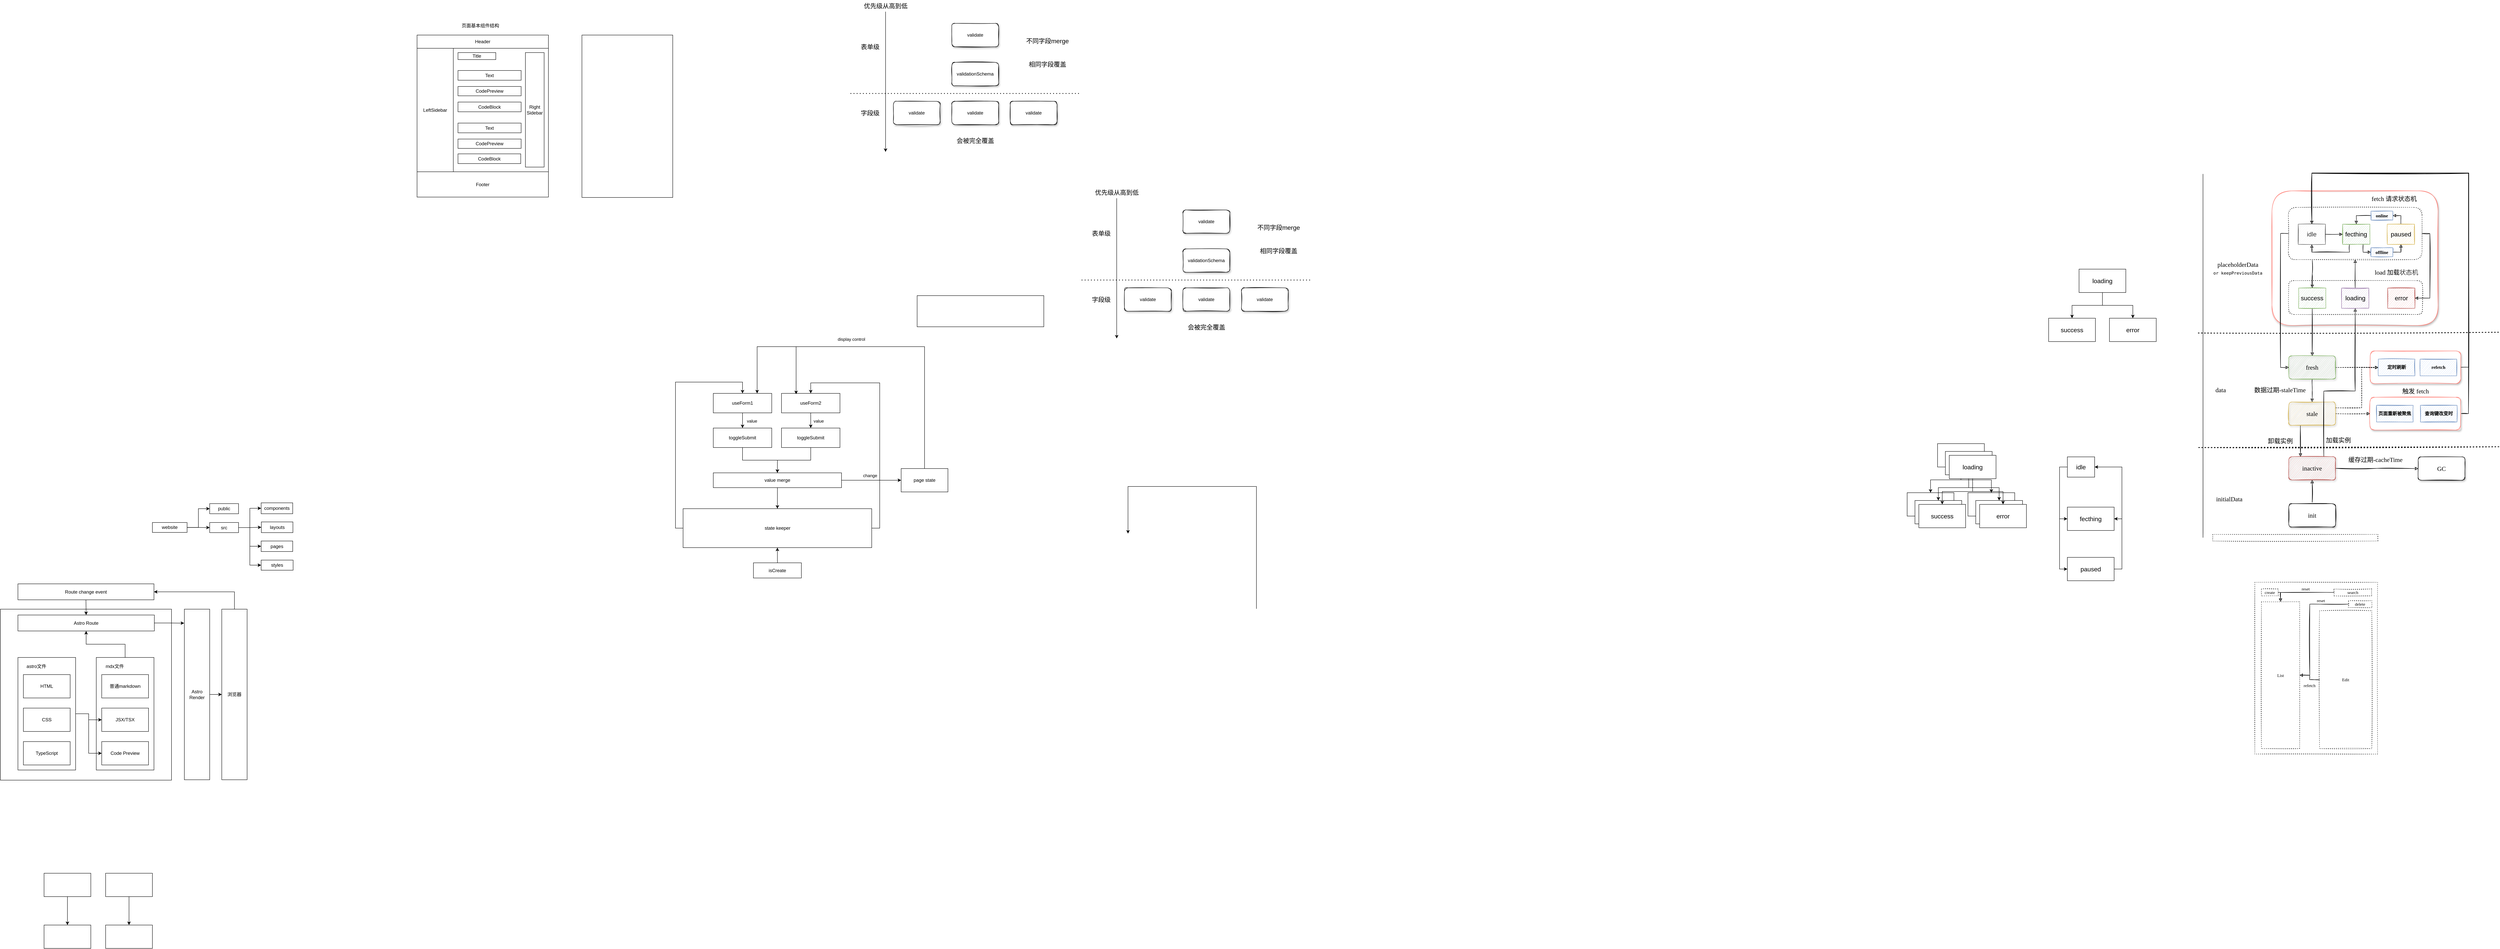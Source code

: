 <mxfile version="20.4.1" type="github">
  <diagram id="TjR1-rSzGZyo8haZhh6W" name="第 1 页">
    <mxGraphModel dx="3119" dy="748" grid="0" gridSize="10" guides="1" tooltips="1" connect="1" arrows="1" fold="1" page="0" pageScale="1" pageWidth="827" pageHeight="1169" math="0" shadow="0">
      <root>
        <mxCell id="0" />
        <mxCell id="1" parent="0" />
        <mxCell id="sqBa-LW5SWp29sCQP3EE-73" value="" style="rounded=1;whiteSpace=wrap;html=1;shadow=1;sketch=1;glass=0;strokeColor=#FF8178;fontFamily=Comic Sans MS;" vertex="1" parent="1">
          <mxGeometry x="3727" y="800" width="426" height="345.47" as="geometry" />
        </mxCell>
        <mxCell id="sqBa-LW5SWp29sCQP3EE-144" style="edgeStyle=orthogonalEdgeStyle;rounded=0;sketch=1;orthogonalLoop=1;jettySize=auto;html=1;exitX=1;exitY=0.5;exitDx=0;exitDy=0;entryX=0.5;entryY=0;entryDx=0;entryDy=0;fontFamily=Comic Sans MS;fontSize=16;" edge="1" parent="1" source="sqBa-LW5SWp29sCQP3EE-142" target="sqBa-LW5SWp29sCQP3EE-49">
          <mxGeometry relative="1" as="geometry">
            <Array as="points">
              <mxPoint x="4231" y="1372" />
              <mxPoint x="4231" y="755" />
              <mxPoint x="3829" y="755" />
            </Array>
          </mxGeometry>
        </mxCell>
        <mxCell id="sqBa-LW5SWp29sCQP3EE-142" value="" style="rounded=1;whiteSpace=wrap;html=1;shadow=1;sketch=1;glass=0;strokeColor=#FF8178;fontFamily=Comic Sans MS;" vertex="1" parent="1">
          <mxGeometry x="3978.25" y="1329.97" width="232.5" height="84" as="geometry" />
        </mxCell>
        <mxCell id="sqBa-LW5SWp29sCQP3EE-101" value="" style="rounded=1;whiteSpace=wrap;html=1;shadow=0;sketch=1;glass=0;strokeColor=#000000;fontFamily=Comic Sans MS;dashed=1;dashPattern=1 4;" vertex="1" parent="1">
          <mxGeometry x="3770" y="1030.47" width="343" height="87" as="geometry" />
        </mxCell>
        <mxCell id="LKFy4Z4dUArzQCND-wwM-69" value="" style="whiteSpace=wrap;html=1;aspect=fixed;strokeColor=default;" parent="1" vertex="1">
          <mxGeometry x="-2101" y="1874" width="439" height="439" as="geometry" />
        </mxCell>
        <mxCell id="iYNAMt9WykVBRRJNnP1b-1" value="validate" style="rounded=1;whiteSpace=wrap;html=1;sketch=1;glass=0;shadow=1;" parent="1" vertex="1">
          <mxGeometry x="340" y="370" width="120" height="60" as="geometry" />
        </mxCell>
        <mxCell id="iYNAMt9WykVBRRJNnP1b-2" value="validationSchema" style="rounded=1;whiteSpace=wrap;html=1;sketch=1;glass=0;shadow=1;" parent="1" vertex="1">
          <mxGeometry x="340" y="470" width="120" height="60" as="geometry" />
        </mxCell>
        <mxCell id="iYNAMt9WykVBRRJNnP1b-3" value="validate" style="rounded=1;whiteSpace=wrap;html=1;sketch=1;glass=0;shadow=1;" parent="1" vertex="1">
          <mxGeometry x="340" y="570" width="120" height="60" as="geometry" />
        </mxCell>
        <mxCell id="iYNAMt9WykVBRRJNnP1b-5" value="validate" style="rounded=1;whiteSpace=wrap;html=1;sketch=1;glass=0;shadow=1;" parent="1" vertex="1">
          <mxGeometry x="190" y="570" width="120" height="60" as="geometry" />
        </mxCell>
        <mxCell id="iYNAMt9WykVBRRJNnP1b-6" value="validate" style="rounded=1;whiteSpace=wrap;html=1;sketch=1;glass=0;shadow=1;" parent="1" vertex="1">
          <mxGeometry x="490" y="570" width="120" height="60" as="geometry" />
        </mxCell>
        <mxCell id="iYNAMt9WykVBRRJNnP1b-8" value="" style="endArrow=none;dashed=1;html=1;dashPattern=1 3;strokeWidth=2;rounded=0;" parent="1" edge="1">
          <mxGeometry width="50" height="50" relative="1" as="geometry">
            <mxPoint x="80" y="550" as="sourcePoint" />
            <mxPoint x="670" y="550" as="targetPoint" />
          </mxGeometry>
        </mxCell>
        <mxCell id="iYNAMt9WykVBRRJNnP1b-9" value="" style="endArrow=classic;html=1;rounded=0;" parent="1" edge="1">
          <mxGeometry width="50" height="50" relative="1" as="geometry">
            <mxPoint x="170" y="340" as="sourcePoint" />
            <mxPoint x="170" y="700" as="targetPoint" />
          </mxGeometry>
        </mxCell>
        <mxCell id="iYNAMt9WykVBRRJNnP1b-10" value="优先级从高到低" style="text;html=1;align=center;verticalAlign=middle;resizable=0;points=[];autosize=1;strokeColor=none;fillColor=none;sketch=0;fontSize=16;" parent="1" vertex="1">
          <mxGeometry x="100" y="310" width="140" height="30" as="geometry" />
        </mxCell>
        <mxCell id="iYNAMt9WykVBRRJNnP1b-11" value="不同字段merge" style="text;html=1;align=center;verticalAlign=middle;resizable=0;points=[];autosize=1;strokeColor=none;fillColor=none;fontSize=16;" parent="1" vertex="1">
          <mxGeometry x="520" y="400" width="130" height="30" as="geometry" />
        </mxCell>
        <mxCell id="iYNAMt9WykVBRRJNnP1b-12" value="相同字段覆盖" style="text;html=1;align=center;verticalAlign=middle;resizable=0;points=[];autosize=1;strokeColor=none;fillColor=none;fontSize=16;" parent="1" vertex="1">
          <mxGeometry x="525" y="460" width="120" height="30" as="geometry" />
        </mxCell>
        <mxCell id="iYNAMt9WykVBRRJNnP1b-13" value="字段级" style="text;html=1;align=center;verticalAlign=middle;resizable=0;points=[];autosize=1;strokeColor=none;fillColor=none;fontSize=16;" parent="1" vertex="1">
          <mxGeometry x="95" y="585" width="70" height="30" as="geometry" />
        </mxCell>
        <mxCell id="iYNAMt9WykVBRRJNnP1b-14" value="表单级" style="text;html=1;align=center;verticalAlign=middle;resizable=0;points=[];autosize=1;strokeColor=none;fillColor=none;fontSize=16;" parent="1" vertex="1">
          <mxGeometry x="95" y="415" width="70" height="30" as="geometry" />
        </mxCell>
        <mxCell id="iYNAMt9WykVBRRJNnP1b-15" value="会被完全覆盖" style="text;html=1;align=center;verticalAlign=middle;resizable=0;points=[];autosize=1;strokeColor=none;fillColor=none;fontSize=16;" parent="1" vertex="1">
          <mxGeometry x="340" y="656" width="120" height="30" as="geometry" />
        </mxCell>
        <mxCell id="iYNAMt9WykVBRRJNnP1b-17" value="validate" style="rounded=1;whiteSpace=wrap;html=1;sketch=1;glass=0;shadow=1;" parent="1" vertex="1">
          <mxGeometry x="933" y="849" width="120" height="60" as="geometry" />
        </mxCell>
        <mxCell id="iYNAMt9WykVBRRJNnP1b-18" value="validationSchema" style="rounded=1;whiteSpace=wrap;html=1;sketch=1;glass=0;shadow=1;" parent="1" vertex="1">
          <mxGeometry x="933" y="949" width="120" height="60" as="geometry" />
        </mxCell>
        <mxCell id="iYNAMt9WykVBRRJNnP1b-19" value="validate" style="rounded=1;whiteSpace=wrap;html=1;sketch=1;glass=0;shadow=1;" parent="1" vertex="1">
          <mxGeometry x="933" y="1049" width="120" height="60" as="geometry" />
        </mxCell>
        <mxCell id="iYNAMt9WykVBRRJNnP1b-20" value="validate" style="rounded=1;whiteSpace=wrap;html=1;sketch=1;glass=0;shadow=1;" parent="1" vertex="1">
          <mxGeometry x="783" y="1049" width="120" height="60" as="geometry" />
        </mxCell>
        <mxCell id="iYNAMt9WykVBRRJNnP1b-21" value="validate" style="rounded=1;whiteSpace=wrap;html=1;sketch=1;glass=0;shadow=1;" parent="1" vertex="1">
          <mxGeometry x="1083" y="1049" width="120" height="60" as="geometry" />
        </mxCell>
        <mxCell id="iYNAMt9WykVBRRJNnP1b-22" value="" style="endArrow=none;dashed=1;html=1;dashPattern=1 3;strokeWidth=2;rounded=0;" parent="1" edge="1">
          <mxGeometry width="50" height="50" relative="1" as="geometry">
            <mxPoint x="673" y="1029" as="sourcePoint" />
            <mxPoint x="1263" y="1029" as="targetPoint" />
          </mxGeometry>
        </mxCell>
        <mxCell id="iYNAMt9WykVBRRJNnP1b-23" value="" style="endArrow=classic;html=1;rounded=0;" parent="1" edge="1">
          <mxGeometry width="50" height="50" relative="1" as="geometry">
            <mxPoint x="763" y="819" as="sourcePoint" />
            <mxPoint x="763" y="1179" as="targetPoint" />
          </mxGeometry>
        </mxCell>
        <mxCell id="iYNAMt9WykVBRRJNnP1b-24" value="优先级从高到低" style="text;html=1;align=center;verticalAlign=middle;resizable=0;points=[];autosize=1;strokeColor=none;fillColor=none;sketch=0;fontSize=16;" parent="1" vertex="1">
          <mxGeometry x="693" y="789" width="140" height="30" as="geometry" />
        </mxCell>
        <mxCell id="iYNAMt9WykVBRRJNnP1b-25" value="不同字段merge" style="text;html=1;align=center;verticalAlign=middle;resizable=0;points=[];autosize=1;strokeColor=none;fillColor=none;fontSize=16;" parent="1" vertex="1">
          <mxGeometry x="1113" y="879" width="130" height="30" as="geometry" />
        </mxCell>
        <mxCell id="iYNAMt9WykVBRRJNnP1b-26" value="相同字段覆盖" style="text;html=1;align=center;verticalAlign=middle;resizable=0;points=[];autosize=1;strokeColor=none;fillColor=none;fontSize=16;" parent="1" vertex="1">
          <mxGeometry x="1118" y="939" width="120" height="30" as="geometry" />
        </mxCell>
        <mxCell id="iYNAMt9WykVBRRJNnP1b-27" value="字段级" style="text;html=1;align=center;verticalAlign=middle;resizable=0;points=[];autosize=1;strokeColor=none;fillColor=none;fontSize=16;" parent="1" vertex="1">
          <mxGeometry x="688" y="1064" width="70" height="30" as="geometry" />
        </mxCell>
        <mxCell id="iYNAMt9WykVBRRJNnP1b-28" value="表单级" style="text;html=1;align=center;verticalAlign=middle;resizable=0;points=[];autosize=1;strokeColor=none;fillColor=none;fontSize=16;" parent="1" vertex="1">
          <mxGeometry x="688" y="894" width="70" height="30" as="geometry" />
        </mxCell>
        <mxCell id="iYNAMt9WykVBRRJNnP1b-29" value="会被完全覆盖" style="text;html=1;align=center;verticalAlign=middle;resizable=0;points=[];autosize=1;strokeColor=none;fillColor=none;fontSize=16;" parent="1" vertex="1">
          <mxGeometry x="933" y="1135" width="120" height="30" as="geometry" />
        </mxCell>
        <mxCell id="ybRk64Y0vvIrRGSaYGFf-1" value="" style="rounded=0;whiteSpace=wrap;html=1;" parent="1" vertex="1">
          <mxGeometry x="251" y="1069" width="325" height="80" as="geometry" />
        </mxCell>
        <mxCell id="ybRk64Y0vvIrRGSaYGFf-6" style="edgeStyle=orthogonalEdgeStyle;rounded=0;orthogonalLoop=1;jettySize=auto;html=1;exitX=0.5;exitY=1;exitDx=0;exitDy=0;entryX=0.5;entryY=0;entryDx=0;entryDy=0;" parent="1" source="ybRk64Y0vvIrRGSaYGFf-2" target="ybRk64Y0vvIrRGSaYGFf-4" edge="1">
          <mxGeometry relative="1" as="geometry" />
        </mxCell>
        <mxCell id="ybRk64Y0vvIrRGSaYGFf-7" value="value" style="edgeLabel;html=1;align=center;verticalAlign=middle;resizable=0;points=[];" parent="ybRk64Y0vvIrRGSaYGFf-6" vertex="1" connectable="0">
          <mxGeometry x="0.171" relative="1" as="geometry">
            <mxPoint x="24" y="-2" as="offset" />
          </mxGeometry>
        </mxCell>
        <mxCell id="ybRk64Y0vvIrRGSaYGFf-2" value="useForm1" style="rounded=0;whiteSpace=wrap;html=1;" parent="1" vertex="1">
          <mxGeometry x="-272" y="1320" width="150" height="50" as="geometry" />
        </mxCell>
        <mxCell id="ybRk64Y0vvIrRGSaYGFf-11" style="edgeStyle=orthogonalEdgeStyle;rounded=0;orthogonalLoop=1;jettySize=auto;html=1;exitX=0.5;exitY=1;exitDx=0;exitDy=0;entryX=0.5;entryY=0;entryDx=0;entryDy=0;" parent="1" source="ybRk64Y0vvIrRGSaYGFf-3" target="ybRk64Y0vvIrRGSaYGFf-5" edge="1">
          <mxGeometry relative="1" as="geometry" />
        </mxCell>
        <mxCell id="ybRk64Y0vvIrRGSaYGFf-12" value="value" style="edgeLabel;html=1;align=center;verticalAlign=middle;resizable=0;points=[];" parent="ybRk64Y0vvIrRGSaYGFf-11" vertex="1" connectable="0">
          <mxGeometry x="-0.103" relative="1" as="geometry">
            <mxPoint x="20" y="3" as="offset" />
          </mxGeometry>
        </mxCell>
        <mxCell id="ybRk64Y0vvIrRGSaYGFf-3" value="useForm2" style="rounded=0;whiteSpace=wrap;html=1;" parent="1" vertex="1">
          <mxGeometry x="-97" y="1320" width="150" height="50" as="geometry" />
        </mxCell>
        <mxCell id="ybRk64Y0vvIrRGSaYGFf-9" style="edgeStyle=orthogonalEdgeStyle;rounded=0;orthogonalLoop=1;jettySize=auto;html=1;exitX=0.5;exitY=1;exitDx=0;exitDy=0;entryX=0.5;entryY=0;entryDx=0;entryDy=0;" parent="1" source="ybRk64Y0vvIrRGSaYGFf-4" target="ybRk64Y0vvIrRGSaYGFf-8" edge="1">
          <mxGeometry relative="1" as="geometry" />
        </mxCell>
        <mxCell id="ybRk64Y0vvIrRGSaYGFf-4" value="toggleSubmit" style="rounded=0;whiteSpace=wrap;html=1;" parent="1" vertex="1">
          <mxGeometry x="-272" y="1409" width="150" height="50" as="geometry" />
        </mxCell>
        <mxCell id="ybRk64Y0vvIrRGSaYGFf-10" style="edgeStyle=orthogonalEdgeStyle;rounded=0;orthogonalLoop=1;jettySize=auto;html=1;exitX=0.5;exitY=1;exitDx=0;exitDy=0;entryX=0.5;entryY=0;entryDx=0;entryDy=0;" parent="1" source="ybRk64Y0vvIrRGSaYGFf-5" target="ybRk64Y0vvIrRGSaYGFf-8" edge="1">
          <mxGeometry relative="1" as="geometry" />
        </mxCell>
        <mxCell id="ybRk64Y0vvIrRGSaYGFf-5" value="toggleSubmit" style="rounded=0;whiteSpace=wrap;html=1;" parent="1" vertex="1">
          <mxGeometry x="-97" y="1409" width="150" height="50" as="geometry" />
        </mxCell>
        <mxCell id="ybRk64Y0vvIrRGSaYGFf-14" style="edgeStyle=orthogonalEdgeStyle;rounded=0;orthogonalLoop=1;jettySize=auto;html=1;exitX=0.5;exitY=1;exitDx=0;exitDy=0;" parent="1" source="ybRk64Y0vvIrRGSaYGFf-8" target="ybRk64Y0vvIrRGSaYGFf-13" edge="1">
          <mxGeometry relative="1" as="geometry" />
        </mxCell>
        <mxCell id="ybRk64Y0vvIrRGSaYGFf-21" value="change" style="edgeStyle=orthogonalEdgeStyle;rounded=0;orthogonalLoop=1;jettySize=auto;html=1;exitX=1;exitY=0.5;exitDx=0;exitDy=0;entryX=0;entryY=0.5;entryDx=0;entryDy=0;" parent="1" source="ybRk64Y0vvIrRGSaYGFf-8" target="ybRk64Y0vvIrRGSaYGFf-20" edge="1">
          <mxGeometry x="-0.046" y="12" relative="1" as="geometry">
            <mxPoint as="offset" />
          </mxGeometry>
        </mxCell>
        <mxCell id="ybRk64Y0vvIrRGSaYGFf-8" value="value merge" style="rounded=0;whiteSpace=wrap;html=1;" parent="1" vertex="1">
          <mxGeometry x="-272" y="1524" width="329" height="38" as="geometry" />
        </mxCell>
        <mxCell id="ybRk64Y0vvIrRGSaYGFf-15" style="edgeStyle=orthogonalEdgeStyle;rounded=0;orthogonalLoop=1;jettySize=auto;html=1;exitX=0;exitY=0.5;exitDx=0;exitDy=0;entryX=0.5;entryY=0;entryDx=0;entryDy=0;" parent="1" source="ybRk64Y0vvIrRGSaYGFf-13" target="ybRk64Y0vvIrRGSaYGFf-2" edge="1">
          <mxGeometry relative="1" as="geometry">
            <Array as="points">
              <mxPoint x="-369" y="1666" />
              <mxPoint x="-369" y="1291" />
              <mxPoint x="-197" y="1291" />
            </Array>
          </mxGeometry>
        </mxCell>
        <mxCell id="ybRk64Y0vvIrRGSaYGFf-16" style="edgeStyle=orthogonalEdgeStyle;rounded=0;orthogonalLoop=1;jettySize=auto;html=1;exitX=1;exitY=0.5;exitDx=0;exitDy=0;entryX=0.5;entryY=0;entryDx=0;entryDy=0;" parent="1" source="ybRk64Y0vvIrRGSaYGFf-13" target="ybRk64Y0vvIrRGSaYGFf-3" edge="1">
          <mxGeometry relative="1" as="geometry">
            <Array as="points">
              <mxPoint x="155" y="1666" />
              <mxPoint x="155" y="1293" />
              <mxPoint x="-22" y="1293" />
            </Array>
          </mxGeometry>
        </mxCell>
        <mxCell id="ybRk64Y0vvIrRGSaYGFf-13" value="state keeper" style="rounded=0;whiteSpace=wrap;html=1;" parent="1" vertex="1">
          <mxGeometry x="-349.5" y="1616" width="484" height="100" as="geometry" />
        </mxCell>
        <mxCell id="ybRk64Y0vvIrRGSaYGFf-19" style="edgeStyle=orthogonalEdgeStyle;rounded=0;orthogonalLoop=1;jettySize=auto;html=1;exitX=0.5;exitY=0;exitDx=0;exitDy=0;entryX=0.5;entryY=1;entryDx=0;entryDy=0;" parent="1" source="ybRk64Y0vvIrRGSaYGFf-18" target="ybRk64Y0vvIrRGSaYGFf-13" edge="1">
          <mxGeometry relative="1" as="geometry" />
        </mxCell>
        <mxCell id="ybRk64Y0vvIrRGSaYGFf-18" value="isCreate" style="rounded=0;whiteSpace=wrap;html=1;" parent="1" vertex="1">
          <mxGeometry x="-169" y="1755" width="123" height="39" as="geometry" />
        </mxCell>
        <mxCell id="ybRk64Y0vvIrRGSaYGFf-22" style="edgeStyle=orthogonalEdgeStyle;rounded=0;orthogonalLoop=1;jettySize=auto;html=1;exitX=0.5;exitY=0;exitDx=0;exitDy=0;entryX=0.25;entryY=0;entryDx=0;entryDy=0;" parent="1" edge="1">
          <mxGeometry relative="1" as="geometry">
            <mxPoint x="1121.5" y="1873" as="sourcePoint" />
            <mxPoint x="792" y="1680" as="targetPoint" />
            <Array as="points">
              <mxPoint x="1121.5" y="1559" />
              <mxPoint x="792.5" y="1559" />
            </Array>
          </mxGeometry>
        </mxCell>
        <mxCell id="ybRk64Y0vvIrRGSaYGFf-23" style="edgeStyle=orthogonalEdgeStyle;rounded=0;orthogonalLoop=1;jettySize=auto;html=1;exitX=0.5;exitY=0;exitDx=0;exitDy=0;entryX=0.75;entryY=0;entryDx=0;entryDy=0;" parent="1" source="ybRk64Y0vvIrRGSaYGFf-20" target="ybRk64Y0vvIrRGSaYGFf-2" edge="1">
          <mxGeometry relative="1" as="geometry">
            <Array as="points">
              <mxPoint x="270" y="1200" />
              <mxPoint x="-159" y="1200" />
            </Array>
          </mxGeometry>
        </mxCell>
        <mxCell id="ybRk64Y0vvIrRGSaYGFf-24" style="edgeStyle=orthogonalEdgeStyle;rounded=0;orthogonalLoop=1;jettySize=auto;html=1;exitX=0.5;exitY=0;exitDx=0;exitDy=0;entryX=0.25;entryY=0;entryDx=0;entryDy=0;" parent="1" edge="1">
          <mxGeometry relative="1" as="geometry">
            <mxPoint x="270" y="1515" as="sourcePoint" />
            <mxPoint x="-59.5" y="1322" as="targetPoint" />
            <Array as="points">
              <mxPoint x="270" y="1200" />
              <mxPoint x="-59" y="1200" />
            </Array>
          </mxGeometry>
        </mxCell>
        <mxCell id="ybRk64Y0vvIrRGSaYGFf-25" value="display control" style="edgeLabel;html=1;align=center;verticalAlign=middle;resizable=0;points=[];" parent="ybRk64Y0vvIrRGSaYGFf-24" vertex="1" connectable="0">
          <mxGeometry x="0.31" y="-3" relative="1" as="geometry">
            <mxPoint x="-1" y="-16" as="offset" />
          </mxGeometry>
        </mxCell>
        <mxCell id="ybRk64Y0vvIrRGSaYGFf-20" value="page state" style="rounded=0;whiteSpace=wrap;html=1;" parent="1" vertex="1">
          <mxGeometry x="210" y="1513" width="120" height="60" as="geometry" />
        </mxCell>
        <mxCell id="OfM3aT3gorayr-V404j--24" value="" style="rounded=0;whiteSpace=wrap;html=1;" parent="1" vertex="1">
          <mxGeometry x="-1032" y="400" width="337" height="416" as="geometry" />
        </mxCell>
        <mxCell id="OfM3aT3gorayr-V404j--25" value="Header" style="rounded=0;whiteSpace=wrap;html=1;" parent="1" vertex="1">
          <mxGeometry x="-1032" y="400" width="337" height="34" as="geometry" />
        </mxCell>
        <mxCell id="OfM3aT3gorayr-V404j--26" value="LeftSidebar" style="rounded=0;whiteSpace=wrap;html=1;" parent="1" vertex="1">
          <mxGeometry x="-1032" y="434" width="93" height="317" as="geometry" />
        </mxCell>
        <mxCell id="OfM3aT3gorayr-V404j--27" value="Footer" style="rounded=0;whiteSpace=wrap;html=1;" parent="1" vertex="1">
          <mxGeometry x="-1032" y="751" width="337" height="65" as="geometry" />
        </mxCell>
        <mxCell id="OfM3aT3gorayr-V404j--28" value="Title" style="rounded=0;whiteSpace=wrap;html=1;" parent="1" vertex="1">
          <mxGeometry x="-927" y="445" width="97" height="18" as="geometry" />
        </mxCell>
        <mxCell id="OfM3aT3gorayr-V404j--29" value="页面基本组件结构" style="text;html=1;align=center;verticalAlign=middle;resizable=0;points=[];autosize=1;strokeColor=none;fillColor=none;" parent="1" vertex="1">
          <mxGeometry x="-927" y="363" width="114" height="26" as="geometry" />
        </mxCell>
        <mxCell id="OfM3aT3gorayr-V404j--30" value="Text" style="rounded=0;whiteSpace=wrap;html=1;" parent="1" vertex="1">
          <mxGeometry x="-927" y="491" width="162" height="25" as="geometry" />
        </mxCell>
        <mxCell id="OfM3aT3gorayr-V404j--31" value="CodeBlock" style="rounded=0;whiteSpace=wrap;html=1;" parent="1" vertex="1">
          <mxGeometry x="-927" y="572" width="162" height="25" as="geometry" />
        </mxCell>
        <mxCell id="OfM3aT3gorayr-V404j--32" value="CodePreview" style="rounded=0;whiteSpace=wrap;html=1;" parent="1" vertex="1">
          <mxGeometry x="-927" y="532" width="162" height="24" as="geometry" />
        </mxCell>
        <mxCell id="OfM3aT3gorayr-V404j--33" value="Text" style="rounded=0;whiteSpace=wrap;html=1;" parent="1" vertex="1">
          <mxGeometry x="-927" y="626" width="162" height="25" as="geometry" />
        </mxCell>
        <mxCell id="OfM3aT3gorayr-V404j--34" value="CodeBlock" style="rounded=0;whiteSpace=wrap;html=1;" parent="1" vertex="1">
          <mxGeometry x="-927" y="705" width="161" height="25" as="geometry" />
        </mxCell>
        <mxCell id="OfM3aT3gorayr-V404j--35" value="CodePreview" style="rounded=0;whiteSpace=wrap;html=1;" parent="1" vertex="1">
          <mxGeometry x="-927" y="667" width="162" height="24" as="geometry" />
        </mxCell>
        <mxCell id="OfM3aT3gorayr-V404j--37" value="Right Sidebar" style="rounded=0;whiteSpace=wrap;html=1;" parent="1" vertex="1">
          <mxGeometry x="-754" y="445" width="48" height="294" as="geometry" />
        </mxCell>
        <mxCell id="OfM3aT3gorayr-V404j--38" value="" style="rounded=0;whiteSpace=wrap;html=1;" parent="1" vertex="1">
          <mxGeometry x="-609" y="400" width="233" height="417" as="geometry" />
        </mxCell>
        <mxCell id="LKFy4Z4dUArzQCND-wwM-2" value="public" style="rounded=0;whiteSpace=wrap;html=1;strokeColor=default;" parent="1" vertex="1">
          <mxGeometry x="-1564" y="1603" width="74" height="26" as="geometry" />
        </mxCell>
        <mxCell id="LKFy4Z4dUArzQCND-wwM-39" style="edgeStyle=orthogonalEdgeStyle;rounded=0;orthogonalLoop=1;jettySize=auto;html=1;exitX=1;exitY=0.5;exitDx=0;exitDy=0;entryX=0;entryY=0.5;entryDx=0;entryDy=0;" parent="1" source="LKFy4Z4dUArzQCND-wwM-31" target="LKFy4Z4dUArzQCND-wwM-56" edge="1">
          <mxGeometry relative="1" as="geometry">
            <mxPoint x="-1432" y="1659" as="targetPoint" />
          </mxGeometry>
        </mxCell>
        <mxCell id="LKFy4Z4dUArzQCND-wwM-40" style="edgeStyle=orthogonalEdgeStyle;rounded=0;orthogonalLoop=1;jettySize=auto;html=1;exitX=1;exitY=0.5;exitDx=0;exitDy=0;entryX=0;entryY=0.5;entryDx=0;entryDy=0;" parent="1" source="LKFy4Z4dUArzQCND-wwM-31" target="LKFy4Z4dUArzQCND-wwM-36" edge="1">
          <mxGeometry relative="1" as="geometry" />
        </mxCell>
        <mxCell id="LKFy4Z4dUArzQCND-wwM-41" style="edgeStyle=orthogonalEdgeStyle;rounded=0;orthogonalLoop=1;jettySize=auto;html=1;exitX=1;exitY=0.5;exitDx=0;exitDy=0;entryX=0;entryY=0.5;entryDx=0;entryDy=0;" parent="1" source="LKFy4Z4dUArzQCND-wwM-31" target="LKFy4Z4dUArzQCND-wwM-37" edge="1">
          <mxGeometry relative="1" as="geometry" />
        </mxCell>
        <mxCell id="LKFy4Z4dUArzQCND-wwM-42" style="edgeStyle=orthogonalEdgeStyle;rounded=0;orthogonalLoop=1;jettySize=auto;html=1;exitX=1;exitY=0.5;exitDx=0;exitDy=0;entryX=0;entryY=0.5;entryDx=0;entryDy=0;" parent="1" source="LKFy4Z4dUArzQCND-wwM-31" target="LKFy4Z4dUArzQCND-wwM-32" edge="1">
          <mxGeometry relative="1" as="geometry" />
        </mxCell>
        <mxCell id="LKFy4Z4dUArzQCND-wwM-31" value="src" style="rounded=0;whiteSpace=wrap;html=1;strokeColor=default;" parent="1" vertex="1">
          <mxGeometry x="-1564" y="1651.5" width="74" height="26" as="geometry" />
        </mxCell>
        <mxCell id="LKFy4Z4dUArzQCND-wwM-32" value="components" style="rounded=0;whiteSpace=wrap;html=1;" parent="1" vertex="1">
          <mxGeometry x="-1432" y="1601" width="81" height="28" as="geometry" />
        </mxCell>
        <mxCell id="LKFy4Z4dUArzQCND-wwM-36" value="pages" style="rounded=0;whiteSpace=wrap;html=1;" parent="1" vertex="1">
          <mxGeometry x="-1432" y="1699" width="81" height="27" as="geometry" />
        </mxCell>
        <mxCell id="LKFy4Z4dUArzQCND-wwM-37" value="styles" style="rounded=0;whiteSpace=wrap;html=1;" parent="1" vertex="1">
          <mxGeometry x="-1432" y="1748" width="82" height="26" as="geometry" />
        </mxCell>
        <mxCell id="LKFy4Z4dUArzQCND-wwM-44" style="edgeStyle=orthogonalEdgeStyle;rounded=0;orthogonalLoop=1;jettySize=auto;html=1;exitX=1;exitY=0.5;exitDx=0;exitDy=0;entryX=0;entryY=0.5;entryDx=0;entryDy=0;" parent="1" source="LKFy4Z4dUArzQCND-wwM-43" target="LKFy4Z4dUArzQCND-wwM-2" edge="1">
          <mxGeometry relative="1" as="geometry" />
        </mxCell>
        <mxCell id="LKFy4Z4dUArzQCND-wwM-45" style="edgeStyle=orthogonalEdgeStyle;rounded=0;orthogonalLoop=1;jettySize=auto;html=1;exitX=1;exitY=0.5;exitDx=0;exitDy=0;entryX=0;entryY=0.5;entryDx=0;entryDy=0;" parent="1" source="LKFy4Z4dUArzQCND-wwM-43" target="LKFy4Z4dUArzQCND-wwM-31" edge="1">
          <mxGeometry relative="1" as="geometry" />
        </mxCell>
        <mxCell id="LKFy4Z4dUArzQCND-wwM-43" value="website" style="rounded=0;whiteSpace=wrap;html=1;strokeColor=default;" parent="1" vertex="1">
          <mxGeometry x="-1711" y="1651.5" width="89" height="25.5" as="geometry" />
        </mxCell>
        <mxCell id="LKFy4Z4dUArzQCND-wwM-66" style="edgeStyle=orthogonalEdgeStyle;rounded=0;orthogonalLoop=1;jettySize=auto;html=1;exitX=0.5;exitY=0;exitDx=0;exitDy=0;" parent="1" source="LKFy4Z4dUArzQCND-wwM-51" target="LKFy4Z4dUArzQCND-wwM-63" edge="1">
          <mxGeometry relative="1" as="geometry" />
        </mxCell>
        <mxCell id="LKFy4Z4dUArzQCND-wwM-51" value="" style="rounded=0;whiteSpace=wrap;html=1;strokeColor=default;" parent="1" vertex="1">
          <mxGeometry x="-1855" y="1998" width="148" height="289" as="geometry" />
        </mxCell>
        <mxCell id="LKFy4Z4dUArzQCND-wwM-52" value="mdx文件" style="text;html=1;align=center;verticalAlign=middle;resizable=0;points=[];autosize=1;strokeColor=none;fillColor=none;" parent="1" vertex="1">
          <mxGeometry x="-1841" y="2008" width="65" height="26" as="geometry" />
        </mxCell>
        <mxCell id="LKFy4Z4dUArzQCND-wwM-53" value="普通markdown" style="rounded=0;whiteSpace=wrap;html=1;strokeColor=default;" parent="1" vertex="1">
          <mxGeometry x="-1841" y="2042" width="120" height="60" as="geometry" />
        </mxCell>
        <mxCell id="LKFy4Z4dUArzQCND-wwM-54" value="JSX/TSX" style="rounded=0;whiteSpace=wrap;html=1;strokeColor=default;" parent="1" vertex="1">
          <mxGeometry x="-1841" y="2128" width="120" height="60" as="geometry" />
        </mxCell>
        <mxCell id="LKFy4Z4dUArzQCND-wwM-55" value="Code Preview" style="rounded=0;whiteSpace=wrap;html=1;strokeColor=default;" parent="1" vertex="1">
          <mxGeometry x="-1841" y="2214" width="120" height="60" as="geometry" />
        </mxCell>
        <mxCell id="LKFy4Z4dUArzQCND-wwM-56" value="layouts" style="rounded=0;whiteSpace=wrap;html=1;" parent="1" vertex="1">
          <mxGeometry x="-1431.5" y="1650" width="81" height="27.5" as="geometry" />
        </mxCell>
        <mxCell id="LKFy4Z4dUArzQCND-wwM-64" style="edgeStyle=orthogonalEdgeStyle;rounded=0;orthogonalLoop=1;jettySize=auto;html=1;exitX=1;exitY=0.5;exitDx=0;exitDy=0;entryX=0;entryY=0.5;entryDx=0;entryDy=0;" parent="1" source="LKFy4Z4dUArzQCND-wwM-57" target="LKFy4Z4dUArzQCND-wwM-54" edge="1">
          <mxGeometry relative="1" as="geometry" />
        </mxCell>
        <mxCell id="LKFy4Z4dUArzQCND-wwM-65" style="edgeStyle=orthogonalEdgeStyle;rounded=0;orthogonalLoop=1;jettySize=auto;html=1;exitX=1;exitY=0.5;exitDx=0;exitDy=0;" parent="1" source="LKFy4Z4dUArzQCND-wwM-57" target="LKFy4Z4dUArzQCND-wwM-55" edge="1">
          <mxGeometry relative="1" as="geometry" />
        </mxCell>
        <mxCell id="LKFy4Z4dUArzQCND-wwM-57" value="" style="rounded=0;whiteSpace=wrap;html=1;strokeColor=default;" parent="1" vertex="1">
          <mxGeometry x="-2056" y="1998" width="148" height="289" as="geometry" />
        </mxCell>
        <mxCell id="LKFy4Z4dUArzQCND-wwM-58" value="astro文件" style="text;html=1;align=center;verticalAlign=middle;resizable=0;points=[];autosize=1;strokeColor=none;fillColor=none;" parent="1" vertex="1">
          <mxGeometry x="-2044" y="2008" width="69" height="26" as="geometry" />
        </mxCell>
        <mxCell id="LKFy4Z4dUArzQCND-wwM-59" value="HTML" style="rounded=0;whiteSpace=wrap;html=1;strokeColor=default;" parent="1" vertex="1">
          <mxGeometry x="-2042" y="2042" width="120" height="60" as="geometry" />
        </mxCell>
        <mxCell id="LKFy4Z4dUArzQCND-wwM-60" value="CSS" style="rounded=0;whiteSpace=wrap;html=1;strokeColor=default;" parent="1" vertex="1">
          <mxGeometry x="-2042" y="2128" width="120" height="60" as="geometry" />
        </mxCell>
        <mxCell id="LKFy4Z4dUArzQCND-wwM-61" value="TypeScript" style="rounded=0;whiteSpace=wrap;html=1;strokeColor=default;" parent="1" vertex="1">
          <mxGeometry x="-2042" y="2214" width="120" height="60" as="geometry" />
        </mxCell>
        <mxCell id="LKFy4Z4dUArzQCND-wwM-72" style="edgeStyle=orthogonalEdgeStyle;rounded=0;orthogonalLoop=1;jettySize=auto;html=1;exitX=1;exitY=0.5;exitDx=0;exitDy=0;entryX=-0.008;entryY=0.082;entryDx=0;entryDy=0;entryPerimeter=0;" parent="1" source="LKFy4Z4dUArzQCND-wwM-63" target="LKFy4Z4dUArzQCND-wwM-71" edge="1">
          <mxGeometry relative="1" as="geometry" />
        </mxCell>
        <mxCell id="LKFy4Z4dUArzQCND-wwM-63" value="A&lt;span style=&quot;&quot;&gt;stro Route&lt;/span&gt;" style="rounded=0;whiteSpace=wrap;html=1;strokeColor=default;" parent="1" vertex="1">
          <mxGeometry x="-2056" y="1889" width="350" height="41" as="geometry" />
        </mxCell>
        <mxCell id="LKFy4Z4dUArzQCND-wwM-68" style="edgeStyle=orthogonalEdgeStyle;rounded=0;orthogonalLoop=1;jettySize=auto;html=1;exitX=0.5;exitY=1;exitDx=0;exitDy=0;entryX=0.5;entryY=0;entryDx=0;entryDy=0;" parent="1" source="LKFy4Z4dUArzQCND-wwM-67" target="LKFy4Z4dUArzQCND-wwM-63" edge="1">
          <mxGeometry relative="1" as="geometry" />
        </mxCell>
        <mxCell id="LKFy4Z4dUArzQCND-wwM-67" value="Route change event" style="rounded=0;whiteSpace=wrap;html=1;strokeColor=default;" parent="1" vertex="1">
          <mxGeometry x="-2056" y="1809" width="349" height="41" as="geometry" />
        </mxCell>
        <mxCell id="LKFy4Z4dUArzQCND-wwM-75" style="edgeStyle=orthogonalEdgeStyle;rounded=0;orthogonalLoop=1;jettySize=auto;html=1;exitX=1;exitY=0.5;exitDx=0;exitDy=0;entryX=0;entryY=0.5;entryDx=0;entryDy=0;" parent="1" source="LKFy4Z4dUArzQCND-wwM-71" target="LKFy4Z4dUArzQCND-wwM-74" edge="1">
          <mxGeometry relative="1" as="geometry" />
        </mxCell>
        <mxCell id="LKFy4Z4dUArzQCND-wwM-71" value="Astro Render" style="rounded=0;whiteSpace=wrap;html=1;strokeColor=default;" parent="1" vertex="1">
          <mxGeometry x="-1629" y="1874" width="65" height="438" as="geometry" />
        </mxCell>
        <mxCell id="LKFy4Z4dUArzQCND-wwM-76" style="edgeStyle=orthogonalEdgeStyle;rounded=0;orthogonalLoop=1;jettySize=auto;html=1;exitX=0.5;exitY=0;exitDx=0;exitDy=0;entryX=1;entryY=0.5;entryDx=0;entryDy=0;" parent="1" source="LKFy4Z4dUArzQCND-wwM-74" target="LKFy4Z4dUArzQCND-wwM-67" edge="1">
          <mxGeometry relative="1" as="geometry" />
        </mxCell>
        <mxCell id="LKFy4Z4dUArzQCND-wwM-74" value="浏览器" style="rounded=0;whiteSpace=wrap;html=1;strokeColor=default;" parent="1" vertex="1">
          <mxGeometry x="-1533" y="1874" width="65" height="438" as="geometry" />
        </mxCell>
        <mxCell id="LKFy4Z4dUArzQCND-wwM-79" style="edgeStyle=orthogonalEdgeStyle;rounded=0;orthogonalLoop=1;jettySize=auto;html=1;exitX=0.5;exitY=1;exitDx=0;exitDy=0;" parent="1" source="LKFy4Z4dUArzQCND-wwM-77" target="LKFy4Z4dUArzQCND-wwM-78" edge="1">
          <mxGeometry relative="1" as="geometry" />
        </mxCell>
        <mxCell id="LKFy4Z4dUArzQCND-wwM-77" value="" style="rounded=0;whiteSpace=wrap;html=1;strokeColor=default;" parent="1" vertex="1">
          <mxGeometry x="-1989" y="2552" width="120" height="60" as="geometry" />
        </mxCell>
        <mxCell id="LKFy4Z4dUArzQCND-wwM-78" value="" style="rounded=0;whiteSpace=wrap;html=1;strokeColor=default;" parent="1" vertex="1">
          <mxGeometry x="-1989" y="2685" width="120" height="60" as="geometry" />
        </mxCell>
        <mxCell id="LKFy4Z4dUArzQCND-wwM-80" style="edgeStyle=orthogonalEdgeStyle;rounded=0;orthogonalLoop=1;jettySize=auto;html=1;exitX=0.5;exitY=1;exitDx=0;exitDy=0;" parent="1" source="LKFy4Z4dUArzQCND-wwM-81" target="LKFy4Z4dUArzQCND-wwM-82" edge="1">
          <mxGeometry relative="1" as="geometry" />
        </mxCell>
        <mxCell id="LKFy4Z4dUArzQCND-wwM-81" value="" style="rounded=0;whiteSpace=wrap;html=1;strokeColor=default;" parent="1" vertex="1">
          <mxGeometry x="-1831" y="2552" width="120" height="60" as="geometry" />
        </mxCell>
        <mxCell id="LKFy4Z4dUArzQCND-wwM-82" value="" style="rounded=0;whiteSpace=wrap;html=1;strokeColor=default;" parent="1" vertex="1">
          <mxGeometry x="-1831" y="2685" width="120" height="60" as="geometry" />
        </mxCell>
        <mxCell id="sqBa-LW5SWp29sCQP3EE-143" style="edgeStyle=orthogonalEdgeStyle;rounded=0;sketch=1;orthogonalLoop=1;jettySize=auto;html=1;exitX=1;exitY=0.5;exitDx=0;exitDy=0;entryX=0.5;entryY=0;entryDx=0;entryDy=0;fontFamily=Comic Sans MS;fontSize=16;" edge="1" parent="1" source="sqBa-LW5SWp29sCQP3EE-1" target="sqBa-LW5SWp29sCQP3EE-49">
          <mxGeometry relative="1" as="geometry">
            <Array as="points">
              <mxPoint x="4232" y="1253" />
              <mxPoint x="4232" y="754" />
              <mxPoint x="3829" y="754" />
            </Array>
          </mxGeometry>
        </mxCell>
        <mxCell id="sqBa-LW5SWp29sCQP3EE-1" value="" style="rounded=1;whiteSpace=wrap;html=1;shadow=1;sketch=1;glass=0;strokeColor=#FF8178;fontFamily=Comic Sans MS;" vertex="1" parent="1">
          <mxGeometry x="3979" y="1211" width="232.5" height="84" as="geometry" />
        </mxCell>
        <mxCell id="sqBa-LW5SWp29sCQP3EE-2" value="&lt;span data-reactroot=&quot;&quot; class=&quot;notion-enable-hover&quot; data-token-index=&quot;0&quot; style=&quot;font-weight:600&quot;&gt;定时刷新&lt;/span&gt;" style="rounded=0;whiteSpace=wrap;html=1;sketch=1;fillColor=#dae8fc;strokeColor=#6c8ebf;fontFamily=Comic Sans MS;" vertex="1" parent="1">
          <mxGeometry x="3999.75" y="1231.97" width="94" height="43" as="geometry" />
        </mxCell>
        <mxCell id="sqBa-LW5SWp29sCQP3EE-9" value="&lt;span data-reactroot=&quot;&quot; class=&quot;notion-enable-hover&quot; data-token-index=&quot;0&quot; style=&quot;font-weight:600&quot;&gt;页面重新被聚焦&lt;/span&gt;" style="rounded=0;whiteSpace=wrap;html=1;sketch=1;fillColor=#dae8fc;strokeColor=#6c8ebf;fontFamily=Comic Sans MS;" vertex="1" parent="1">
          <mxGeometry x="3995.25" y="1350.47" width="94" height="43" as="geometry" />
        </mxCell>
        <mxCell id="sqBa-LW5SWp29sCQP3EE-10" value="&lt;span data-reactroot=&quot;&quot; class=&quot;notion-enable-hover&quot; data-token-index=&quot;0&quot; style=&quot;font-weight:600&quot;&gt;查询键改变时&lt;/span&gt;" style="rounded=0;whiteSpace=wrap;html=1;sketch=1;fillColor=#dae8fc;strokeColor=#6c8ebf;fontFamily=Comic Sans MS;" vertex="1" parent="1">
          <mxGeometry x="4107.75" y="1350.47" width="94" height="43" as="geometry" />
        </mxCell>
        <mxCell id="sqBa-LW5SWp29sCQP3EE-11" value="触发 fetch" style="text;html=1;align=center;verticalAlign=middle;resizable=0;points=[];autosize=1;strokeColor=none;fillColor=none;fontSize=16;fontFamily=Comic Sans MS;" vertex="1" parent="1">
          <mxGeometry x="4046.75" y="1298.97" width="97" height="31" as="geometry" />
        </mxCell>
        <mxCell id="sqBa-LW5SWp29sCQP3EE-15" style="edgeStyle=orthogonalEdgeStyle;rounded=0;orthogonalLoop=1;jettySize=auto;html=1;exitX=0.5;exitY=1;exitDx=0;exitDy=0;entryX=0.5;entryY=0;entryDx=0;entryDy=0;fontSize=16;" edge="1" parent="1" source="sqBa-LW5SWp29sCQP3EE-12" target="sqBa-LW5SWp29sCQP3EE-13">
          <mxGeometry relative="1" as="geometry" />
        </mxCell>
        <mxCell id="sqBa-LW5SWp29sCQP3EE-16" style="edgeStyle=orthogonalEdgeStyle;rounded=0;orthogonalLoop=1;jettySize=auto;html=1;exitX=0.5;exitY=1;exitDx=0;exitDy=0;fontSize=16;" edge="1" parent="1" source="sqBa-LW5SWp29sCQP3EE-12" target="sqBa-LW5SWp29sCQP3EE-14">
          <mxGeometry relative="1" as="geometry" />
        </mxCell>
        <mxCell id="sqBa-LW5SWp29sCQP3EE-12" value="loading" style="rounded=0;whiteSpace=wrap;html=1;fontSize=16;" vertex="1" parent="1">
          <mxGeometry x="2869" y="1449" width="120" height="60" as="geometry" />
        </mxCell>
        <mxCell id="sqBa-LW5SWp29sCQP3EE-13" value="success" style="rounded=0;whiteSpace=wrap;html=1;fontSize=16;" vertex="1" parent="1">
          <mxGeometry x="2791" y="1575" width="120" height="60" as="geometry" />
        </mxCell>
        <mxCell id="sqBa-LW5SWp29sCQP3EE-14" value="error" style="rounded=0;whiteSpace=wrap;html=1;fontSize=16;" vertex="1" parent="1">
          <mxGeometry x="2947" y="1575" width="120" height="60" as="geometry" />
        </mxCell>
        <mxCell id="sqBa-LW5SWp29sCQP3EE-24" style="edgeStyle=orthogonalEdgeStyle;rounded=0;orthogonalLoop=1;jettySize=auto;html=1;exitX=0;exitY=0.5;exitDx=0;exitDy=0;entryX=0;entryY=0.5;entryDx=0;entryDy=0;fontSize=16;" edge="1" parent="1" source="sqBa-LW5SWp29sCQP3EE-19" target="sqBa-LW5SWp29sCQP3EE-20">
          <mxGeometry relative="1" as="geometry" />
        </mxCell>
        <mxCell id="sqBa-LW5SWp29sCQP3EE-19" value="idle" style="rounded=0;whiteSpace=wrap;html=1;fontSize=16;" vertex="1" parent="1">
          <mxGeometry x="3202" y="1483" width="70" height="52" as="geometry" />
        </mxCell>
        <mxCell id="sqBa-LW5SWp29sCQP3EE-23" style="edgeStyle=orthogonalEdgeStyle;rounded=0;orthogonalLoop=1;jettySize=auto;html=1;exitX=1;exitY=0.5;exitDx=0;exitDy=0;entryX=1;entryY=0.5;entryDx=0;entryDy=0;fontSize=16;" edge="1" parent="1" source="sqBa-LW5SWp29sCQP3EE-20" target="sqBa-LW5SWp29sCQP3EE-19">
          <mxGeometry relative="1" as="geometry" />
        </mxCell>
        <mxCell id="sqBa-LW5SWp29sCQP3EE-25" style="edgeStyle=orthogonalEdgeStyle;rounded=0;orthogonalLoop=1;jettySize=auto;html=1;exitX=0;exitY=0.5;exitDx=0;exitDy=0;entryX=0;entryY=0.5;entryDx=0;entryDy=0;fontSize=16;" edge="1" parent="1" source="sqBa-LW5SWp29sCQP3EE-20" target="sqBa-LW5SWp29sCQP3EE-21">
          <mxGeometry relative="1" as="geometry" />
        </mxCell>
        <mxCell id="sqBa-LW5SWp29sCQP3EE-20" value="fecthing" style="rounded=0;whiteSpace=wrap;html=1;fontSize=16;" vertex="1" parent="1">
          <mxGeometry x="3202" y="1612" width="120" height="60" as="geometry" />
        </mxCell>
        <mxCell id="sqBa-LW5SWp29sCQP3EE-22" style="edgeStyle=orthogonalEdgeStyle;rounded=0;orthogonalLoop=1;jettySize=auto;html=1;exitX=1;exitY=0.5;exitDx=0;exitDy=0;entryX=1;entryY=0.5;entryDx=0;entryDy=0;fontSize=16;" edge="1" parent="1" source="sqBa-LW5SWp29sCQP3EE-21" target="sqBa-LW5SWp29sCQP3EE-20">
          <mxGeometry relative="1" as="geometry" />
        </mxCell>
        <mxCell id="sqBa-LW5SWp29sCQP3EE-21" value="paused" style="rounded=0;whiteSpace=wrap;html=1;fontSize=16;" vertex="1" parent="1">
          <mxGeometry x="3202" y="1741" width="120" height="60" as="geometry" />
        </mxCell>
        <mxCell id="sqBa-LW5SWp29sCQP3EE-61" style="edgeStyle=orthogonalEdgeStyle;rounded=0;sketch=1;orthogonalLoop=1;jettySize=auto;html=1;exitX=0.5;exitY=1;exitDx=0;exitDy=0;entryX=0.5;entryY=0;entryDx=0;entryDy=0;fontFamily=Comic Sans MS;fontSize=16;" edge="1" parent="1" source="sqBa-LW5SWp29sCQP3EE-26" target="sqBa-LW5SWp29sCQP3EE-27">
          <mxGeometry relative="1" as="geometry" />
        </mxCell>
        <mxCell id="sqBa-LW5SWp29sCQP3EE-62" value="数据过期-staleTime" style="edgeLabel;html=1;align=center;verticalAlign=middle;resizable=0;points=[];fontSize=16;fontFamily=Comic Sans MS;" vertex="1" connectable="0" parent="sqBa-LW5SWp29sCQP3EE-61">
          <mxGeometry x="-0.171" relative="1" as="geometry">
            <mxPoint x="-84" y="3" as="offset" />
          </mxGeometry>
        </mxCell>
        <mxCell id="sqBa-LW5SWp29sCQP3EE-137" style="edgeStyle=orthogonalEdgeStyle;rounded=0;sketch=1;orthogonalLoop=1;jettySize=auto;html=1;exitX=1;exitY=0.5;exitDx=0;exitDy=0;fontFamily=Comic Sans MS;fontSize=16;dashed=1;" edge="1" parent="1" source="sqBa-LW5SWp29sCQP3EE-26" target="sqBa-LW5SWp29sCQP3EE-2">
          <mxGeometry relative="1" as="geometry" />
        </mxCell>
        <mxCell id="sqBa-LW5SWp29sCQP3EE-26" value="fresh" style="rounded=1;whiteSpace=wrap;html=1;fontSize=16;shadow=1;sketch=1;glass=0;fillColor=#d5e8d4;strokeColor=#82b366;fontFamily=Comic Sans MS;" vertex="1" parent="1">
          <mxGeometry x="3770.25" y="1223.47" width="120" height="60" as="geometry" />
        </mxCell>
        <mxCell id="sqBa-LW5SWp29sCQP3EE-39" style="edgeStyle=orthogonalEdgeStyle;rounded=0;sketch=1;orthogonalLoop=1;jettySize=auto;html=1;exitX=0.25;exitY=1;exitDx=0;exitDy=0;entryX=0.25;entryY=0;entryDx=0;entryDy=0;fontFamily=Comic Sans MS;fontSize=16;" edge="1" parent="1" source="sqBa-LW5SWp29sCQP3EE-27" target="sqBa-LW5SWp29sCQP3EE-35">
          <mxGeometry relative="1" as="geometry" />
        </mxCell>
        <mxCell id="sqBa-LW5SWp29sCQP3EE-145" style="edgeStyle=orthogonalEdgeStyle;rounded=0;sketch=1;orthogonalLoop=1;jettySize=auto;html=1;exitX=1;exitY=0.5;exitDx=0;exitDy=0;entryX=0;entryY=0.5;entryDx=0;entryDy=0;fontFamily=Comic Sans MS;fontSize=16;dashed=1;" edge="1" parent="1" source="sqBa-LW5SWp29sCQP3EE-27" target="sqBa-LW5SWp29sCQP3EE-142">
          <mxGeometry relative="1" as="geometry" />
        </mxCell>
        <mxCell id="sqBa-LW5SWp29sCQP3EE-146" style="edgeStyle=orthogonalEdgeStyle;rounded=0;sketch=1;orthogonalLoop=1;jettySize=auto;html=1;exitX=1;exitY=0.25;exitDx=0;exitDy=0;entryX=0;entryY=0.5;entryDx=0;entryDy=0;fontFamily=Comic Sans MS;fontSize=16;dashed=1;" edge="1" parent="1" source="sqBa-LW5SWp29sCQP3EE-27" target="sqBa-LW5SWp29sCQP3EE-2">
          <mxGeometry relative="1" as="geometry">
            <Array as="points">
              <mxPoint x="3957" y="1357" />
              <mxPoint x="3957" y="1253" />
            </Array>
          </mxGeometry>
        </mxCell>
        <mxCell id="sqBa-LW5SWp29sCQP3EE-27" value="stale" style="rounded=1;whiteSpace=wrap;html=1;fontSize=16;shadow=1;sketch=1;glass=0;fillColor=#fff2cc;strokeColor=#d6b656;fontFamily=Comic Sans MS;" vertex="1" parent="1">
          <mxGeometry x="3770" y="1341.97" width="120" height="60" as="geometry" />
        </mxCell>
        <mxCell id="sqBa-LW5SWp29sCQP3EE-34" value="&lt;span data-reactroot=&quot;&quot; class=&quot;notion-enable-hover&quot; data-token-index=&quot;0&quot; style=&quot;font-weight:600&quot;&gt;refetch&lt;/span&gt;" style="rounded=0;whiteSpace=wrap;html=1;sketch=1;fillColor=#dae8fc;strokeColor=#6c8ebf;fontFamily=Comic Sans MS;" vertex="1" parent="1">
          <mxGeometry x="4107" y="1231.97" width="94" height="43" as="geometry" />
        </mxCell>
        <mxCell id="sqBa-LW5SWp29sCQP3EE-134" style="edgeStyle=orthogonalEdgeStyle;rounded=0;sketch=1;orthogonalLoop=1;jettySize=auto;html=1;exitX=0.75;exitY=0;exitDx=0;exitDy=0;entryX=0.5;entryY=1;entryDx=0;entryDy=0;fontFamily=Comic Sans MS;fontSize=16;" edge="1" parent="1" source="sqBa-LW5SWp29sCQP3EE-35" target="sqBa-LW5SWp29sCQP3EE-105">
          <mxGeometry relative="1" as="geometry">
            <Array as="points">
              <mxPoint x="3860" y="1314" />
              <mxPoint x="3940" y="1314" />
            </Array>
          </mxGeometry>
        </mxCell>
        <mxCell id="sqBa-LW5SWp29sCQP3EE-158" style="edgeStyle=orthogonalEdgeStyle;rounded=0;sketch=1;orthogonalLoop=1;jettySize=auto;html=1;exitX=1;exitY=0.5;exitDx=0;exitDy=0;entryX=0;entryY=0.5;entryDx=0;entryDy=0;fontFamily=Comic Sans MS;fontSize=16;" edge="1" parent="1" source="sqBa-LW5SWp29sCQP3EE-35" target="sqBa-LW5SWp29sCQP3EE-128">
          <mxGeometry relative="1" as="geometry" />
        </mxCell>
        <mxCell id="sqBa-LW5SWp29sCQP3EE-35" value="inactive" style="rounded=1;whiteSpace=wrap;html=1;fontSize=16;shadow=1;sketch=1;glass=0;fillColor=#f8cecc;strokeColor=#b85450;fontFamily=Comic Sans MS;" vertex="1" parent="1">
          <mxGeometry x="3770" y="1482.47" width="120" height="60" as="geometry" />
        </mxCell>
        <mxCell id="sqBa-LW5SWp29sCQP3EE-75" style="edgeStyle=orthogonalEdgeStyle;rounded=0;orthogonalLoop=1;jettySize=auto;html=1;exitX=0.5;exitY=1;exitDx=0;exitDy=0;entryX=0.5;entryY=0;entryDx=0;entryDy=0;fontSize=16;" edge="1" parent="1" source="sqBa-LW5SWp29sCQP3EE-77" target="sqBa-LW5SWp29sCQP3EE-78">
          <mxGeometry relative="1" as="geometry" />
        </mxCell>
        <mxCell id="sqBa-LW5SWp29sCQP3EE-76" style="edgeStyle=orthogonalEdgeStyle;rounded=0;orthogonalLoop=1;jettySize=auto;html=1;exitX=0.5;exitY=1;exitDx=0;exitDy=0;fontSize=16;" edge="1" parent="1" source="sqBa-LW5SWp29sCQP3EE-77" target="sqBa-LW5SWp29sCQP3EE-79">
          <mxGeometry relative="1" as="geometry" />
        </mxCell>
        <mxCell id="sqBa-LW5SWp29sCQP3EE-77" value="loading" style="rounded=0;whiteSpace=wrap;html=1;fontSize=16;" vertex="1" parent="1">
          <mxGeometry x="3232" y="1001" width="120" height="60" as="geometry" />
        </mxCell>
        <mxCell id="sqBa-LW5SWp29sCQP3EE-78" value="success" style="rounded=0;whiteSpace=wrap;html=1;fontSize=16;" vertex="1" parent="1">
          <mxGeometry x="3154" y="1127" width="120" height="60" as="geometry" />
        </mxCell>
        <mxCell id="sqBa-LW5SWp29sCQP3EE-79" value="error" style="rounded=0;whiteSpace=wrap;html=1;fontSize=16;" vertex="1" parent="1">
          <mxGeometry x="3310" y="1127" width="120" height="60" as="geometry" />
        </mxCell>
        <mxCell id="sqBa-LW5SWp29sCQP3EE-80" style="edgeStyle=orthogonalEdgeStyle;rounded=0;orthogonalLoop=1;jettySize=auto;html=1;exitX=0.5;exitY=1;exitDx=0;exitDy=0;entryX=0.5;entryY=0;entryDx=0;entryDy=0;fontSize=16;" edge="1" parent="1" source="sqBa-LW5SWp29sCQP3EE-82" target="sqBa-LW5SWp29sCQP3EE-83">
          <mxGeometry relative="1" as="geometry" />
        </mxCell>
        <mxCell id="sqBa-LW5SWp29sCQP3EE-81" style="edgeStyle=orthogonalEdgeStyle;rounded=0;orthogonalLoop=1;jettySize=auto;html=1;exitX=0.5;exitY=1;exitDx=0;exitDy=0;fontSize=16;" edge="1" parent="1" source="sqBa-LW5SWp29sCQP3EE-82" target="sqBa-LW5SWp29sCQP3EE-84">
          <mxGeometry relative="1" as="geometry" />
        </mxCell>
        <mxCell id="sqBa-LW5SWp29sCQP3EE-82" value="loading" style="rounded=0;whiteSpace=wrap;html=1;fontSize=16;" vertex="1" parent="1">
          <mxGeometry x="2889" y="1469" width="120" height="60" as="geometry" />
        </mxCell>
        <mxCell id="sqBa-LW5SWp29sCQP3EE-83" value="success" style="rounded=0;whiteSpace=wrap;html=1;fontSize=16;" vertex="1" parent="1">
          <mxGeometry x="2811" y="1595" width="120" height="60" as="geometry" />
        </mxCell>
        <mxCell id="sqBa-LW5SWp29sCQP3EE-84" value="error" style="rounded=0;whiteSpace=wrap;html=1;fontSize=16;" vertex="1" parent="1">
          <mxGeometry x="2967" y="1595" width="120" height="60" as="geometry" />
        </mxCell>
        <mxCell id="sqBa-LW5SWp29sCQP3EE-85" style="edgeStyle=orthogonalEdgeStyle;rounded=0;orthogonalLoop=1;jettySize=auto;html=1;exitX=0.5;exitY=1;exitDx=0;exitDy=0;entryX=0.5;entryY=0;entryDx=0;entryDy=0;fontSize=16;" edge="1" parent="1" source="sqBa-LW5SWp29sCQP3EE-87" target="sqBa-LW5SWp29sCQP3EE-88">
          <mxGeometry relative="1" as="geometry" />
        </mxCell>
        <mxCell id="sqBa-LW5SWp29sCQP3EE-86" style="edgeStyle=orthogonalEdgeStyle;rounded=0;orthogonalLoop=1;jettySize=auto;html=1;exitX=0.5;exitY=1;exitDx=0;exitDy=0;fontSize=16;" edge="1" parent="1" source="sqBa-LW5SWp29sCQP3EE-87" target="sqBa-LW5SWp29sCQP3EE-89">
          <mxGeometry relative="1" as="geometry" />
        </mxCell>
        <mxCell id="sqBa-LW5SWp29sCQP3EE-87" value="loading" style="rounded=0;whiteSpace=wrap;html=1;fontSize=16;" vertex="1" parent="1">
          <mxGeometry x="2899" y="1479" width="120" height="60" as="geometry" />
        </mxCell>
        <mxCell id="sqBa-LW5SWp29sCQP3EE-125" style="edgeStyle=orthogonalEdgeStyle;rounded=0;sketch=1;orthogonalLoop=1;jettySize=auto;html=1;exitX=1;exitY=0.5;exitDx=0;exitDy=0;entryX=1;entryY=0.5;entryDx=0;entryDy=0;fontFamily=Comic Sans MS;fontSize=16;" edge="1" parent="1" source="sqBa-LW5SWp29sCQP3EE-40" target="sqBa-LW5SWp29sCQP3EE-108">
          <mxGeometry relative="1" as="geometry" />
        </mxCell>
        <mxCell id="sqBa-LW5SWp29sCQP3EE-149" style="edgeStyle=orthogonalEdgeStyle;rounded=0;sketch=1;orthogonalLoop=1;jettySize=auto;html=1;exitX=0;exitY=0.5;exitDx=0;exitDy=0;entryX=0;entryY=0.5;entryDx=0;entryDy=0;fontFamily=Comic Sans MS;fontSize=16;" edge="1" parent="1" source="sqBa-LW5SWp29sCQP3EE-40" target="sqBa-LW5SWp29sCQP3EE-26">
          <mxGeometry relative="1" as="geometry" />
        </mxCell>
        <mxCell id="sqBa-LW5SWp29sCQP3EE-150" style="edgeStyle=orthogonalEdgeStyle;rounded=0;sketch=1;orthogonalLoop=1;jettySize=auto;html=1;exitX=0.179;exitY=1.014;exitDx=0;exitDy=0;entryX=0.5;entryY=0;entryDx=0;entryDy=0;fontFamily=Comic Sans MS;fontSize=16;exitPerimeter=0;" edge="1" parent="1" source="sqBa-LW5SWp29sCQP3EE-40" target="sqBa-LW5SWp29sCQP3EE-103">
          <mxGeometry relative="1" as="geometry">
            <Array as="points" />
          </mxGeometry>
        </mxCell>
        <mxCell id="sqBa-LW5SWp29sCQP3EE-40" value="" style="rounded=1;whiteSpace=wrap;html=1;shadow=0;sketch=1;glass=0;strokeColor=default;fontFamily=Comic Sans MS;fillColor=none;dashed=1;dashPattern=1 4;" vertex="1" parent="1">
          <mxGeometry x="3769" y="842.47" width="343" height="134" as="geometry" />
        </mxCell>
        <mxCell id="sqBa-LW5SWp29sCQP3EE-88" value="success" style="rounded=0;whiteSpace=wrap;html=1;fontSize=16;" vertex="1" parent="1">
          <mxGeometry x="2821" y="1605" width="120" height="60" as="geometry" />
        </mxCell>
        <mxCell id="sqBa-LW5SWp29sCQP3EE-89" value="error" style="rounded=0;whiteSpace=wrap;html=1;fontSize=16;" vertex="1" parent="1">
          <mxGeometry x="2977" y="1605" width="120" height="60" as="geometry" />
        </mxCell>
        <mxCell id="sqBa-LW5SWp29sCQP3EE-114" style="edgeStyle=orthogonalEdgeStyle;rounded=0;sketch=1;orthogonalLoop=1;jettySize=auto;html=1;exitX=0.5;exitY=0;exitDx=0;exitDy=0;entryX=0.5;entryY=1;entryDx=0;entryDy=0;fontFamily=Comic Sans MS;fontSize=16;" edge="1" parent="1" source="sqBa-LW5SWp29sCQP3EE-105" target="sqBa-LW5SWp29sCQP3EE-40">
          <mxGeometry relative="1" as="geometry" />
        </mxCell>
        <mxCell id="sqBa-LW5SWp29sCQP3EE-102" value="load 加载&lt;span style=&quot;color: rgb(51, 51, 51); font-family: -apple-system, system-ui, &amp;quot;Segoe UI&amp;quot;, Roboto, Ubuntu, Cantarell, &amp;quot;Noto Sans&amp;quot;, sans-serif, &amp;quot;system-ui&amp;quot;, &amp;quot;Helvetica Neue&amp;quot;, &amp;quot;PingFang SC&amp;quot;, &amp;quot;Hiragino Sans GB&amp;quot;, &amp;quot;Microsoft YaHei&amp;quot;, Arial; text-align: start;&quot;&gt;状态机&lt;/span&gt;" style="text;html=1;align=center;verticalAlign=middle;resizable=0;points=[];autosize=1;strokeColor=none;fillColor=none;fontSize=16;fontFamily=Comic Sans MS;sketch=1;" vertex="1" parent="1">
          <mxGeometry x="3979" y="993" width="133" height="32" as="geometry" />
        </mxCell>
        <mxCell id="sqBa-LW5SWp29sCQP3EE-119" style="edgeStyle=orthogonalEdgeStyle;rounded=0;sketch=1;orthogonalLoop=1;jettySize=auto;html=1;exitX=0.5;exitY=1;exitDx=0;exitDy=0;entryX=0.5;entryY=0;entryDx=0;entryDy=0;fontFamily=Comic Sans MS;fontSize=16;" edge="1" parent="1" source="sqBa-LW5SWp29sCQP3EE-103" target="sqBa-LW5SWp29sCQP3EE-26">
          <mxGeometry relative="1" as="geometry" />
        </mxCell>
        <mxCell id="sqBa-LW5SWp29sCQP3EE-103" value="success" style="rounded=0;whiteSpace=wrap;html=1;fontSize=16;fillColor=#d5e8d4;strokeColor=#82b366;sketch=1;shadow=0;" vertex="1" parent="1">
          <mxGeometry x="3795.25" y="1049.47" width="70" height="52" as="geometry" />
        </mxCell>
        <mxCell id="sqBa-LW5SWp29sCQP3EE-105" value="loading" style="rounded=0;whiteSpace=wrap;html=1;fontSize=16;fillColor=#e1d5e7;strokeColor=#9673a6;sketch=1;shadow=0;" vertex="1" parent="1">
          <mxGeometry x="3905.5" y="1049.47" width="70" height="52" as="geometry" />
        </mxCell>
        <mxCell id="sqBa-LW5SWp29sCQP3EE-108" value="error" style="rounded=0;whiteSpace=wrap;html=1;fontSize=16;fillColor=#f8cecc;strokeColor=#b85450;sketch=1;shadow=0;" vertex="1" parent="1">
          <mxGeometry x="4023.75" y="1049.47" width="70" height="52" as="geometry" />
        </mxCell>
        <mxCell id="sqBa-LW5SWp29sCQP3EE-46" value="fetch 请求状态机" style="text;html=1;align=center;verticalAlign=middle;resizable=0;points=[];autosize=1;strokeColor=none;fillColor=none;fontSize=16;fontFamily=Comic Sans MS;" vertex="1" parent="1">
          <mxGeometry x="3967" y="804" width="145" height="31" as="geometry" />
        </mxCell>
        <mxCell id="sqBa-LW5SWp29sCQP3EE-49" value="idle" style="rounded=0;whiteSpace=wrap;html=1;fontSize=16;fillColor=#f5f5f5;fontColor=#333333;strokeColor=#666666;sketch=1;shadow=0;" vertex="1" parent="1">
          <mxGeometry x="3794.25" y="885.47" width="70" height="52" as="geometry" />
        </mxCell>
        <mxCell id="sqBa-LW5SWp29sCQP3EE-57" style="edgeStyle=orthogonalEdgeStyle;rounded=0;sketch=1;orthogonalLoop=1;jettySize=auto;html=1;exitX=0.25;exitY=1;exitDx=0;exitDy=0;entryX=0.5;entryY=1;entryDx=0;entryDy=0;fontFamily=Comic Sans MS;fontSize=16;" edge="1" parent="1" source="sqBa-LW5SWp29sCQP3EE-50" target="sqBa-LW5SWp29sCQP3EE-49">
          <mxGeometry relative="1" as="geometry" />
        </mxCell>
        <mxCell id="sqBa-LW5SWp29sCQP3EE-166" style="edgeStyle=orthogonalEdgeStyle;rounded=0;sketch=1;orthogonalLoop=1;jettySize=auto;html=1;exitX=0.75;exitY=1;exitDx=0;exitDy=0;entryX=0;entryY=0.5;entryDx=0;entryDy=0;fontFamily=Comic Sans MS;fontSize=11;" edge="1" parent="1" source="sqBa-LW5SWp29sCQP3EE-50" target="sqBa-LW5SWp29sCQP3EE-165">
          <mxGeometry relative="1" as="geometry">
            <Array as="points">
              <mxPoint x="3961" y="958" />
            </Array>
          </mxGeometry>
        </mxCell>
        <mxCell id="sqBa-LW5SWp29sCQP3EE-50" value="fecthing" style="rounded=0;whiteSpace=wrap;html=1;fontSize=16;fillColor=#d5e8d4;strokeColor=#82b366;sketch=1;shadow=0;" vertex="1" parent="1">
          <mxGeometry x="3908.25" y="885.47" width="70" height="52" as="geometry" />
        </mxCell>
        <mxCell id="sqBa-LW5SWp29sCQP3EE-55" style="edgeStyle=orthogonalEdgeStyle;rounded=0;sketch=1;orthogonalLoop=1;jettySize=auto;html=1;exitX=1;exitY=0.5;exitDx=0;exitDy=0;entryX=0;entryY=0.5;entryDx=0;entryDy=0;fontFamily=Comic Sans MS;fontSize=16;" edge="1" parent="1" source="sqBa-LW5SWp29sCQP3EE-49" target="sqBa-LW5SWp29sCQP3EE-50">
          <mxGeometry relative="1" as="geometry" />
        </mxCell>
        <mxCell id="sqBa-LW5SWp29sCQP3EE-169" style="edgeStyle=orthogonalEdgeStyle;rounded=0;sketch=1;orthogonalLoop=1;jettySize=auto;html=1;exitX=0.5;exitY=0;exitDx=0;exitDy=0;entryX=1;entryY=0.5;entryDx=0;entryDy=0;fontFamily=Comic Sans MS;fontSize=11;" edge="1" parent="1" source="sqBa-LW5SWp29sCQP3EE-51" target="sqBa-LW5SWp29sCQP3EE-168">
          <mxGeometry relative="1" as="geometry">
            <Array as="points">
              <mxPoint x="4058" y="863" />
            </Array>
          </mxGeometry>
        </mxCell>
        <mxCell id="sqBa-LW5SWp29sCQP3EE-51" value="paused" style="rounded=0;whiteSpace=wrap;html=1;fontSize=16;fillColor=#fff2cc;strokeColor=#d6b656;sketch=1;shadow=0;" vertex="1" parent="1">
          <mxGeometry x="4022.75" y="885.47" width="70" height="52" as="geometry" />
        </mxCell>
        <mxCell id="sqBa-LW5SWp29sCQP3EE-127" value="卸载实例" style="edgeLabel;html=1;align=center;verticalAlign=middle;resizable=0;points=[];fontSize=16;fontFamily=Comic Sans MS;" vertex="1" connectable="0" parent="1">
          <mxGeometry x="3748.001" y="1442.001" as="geometry" />
        </mxCell>
        <mxCell id="sqBa-LW5SWp29sCQP3EE-128" value="GC" style="rounded=1;whiteSpace=wrap;html=1;fontSize=16;shadow=1;sketch=1;glass=0;fontFamily=Comic Sans MS;" vertex="1" parent="1">
          <mxGeometry x="4102" y="1483" width="120" height="60" as="geometry" />
        </mxCell>
        <mxCell id="sqBa-LW5SWp29sCQP3EE-132" value="缓存过期-cacheTime&lt;br&gt;" style="text;html=1;align=center;verticalAlign=middle;resizable=0;points=[];autosize=1;strokeColor=none;fillColor=none;fontSize=16;fontFamily=Comic Sans MS;" vertex="1" parent="1">
          <mxGeometry x="3908.25" y="1474" width="168" height="31" as="geometry" />
        </mxCell>
        <mxCell id="sqBa-LW5SWp29sCQP3EE-135" value="加载实例" style="edgeLabel;html=1;align=center;verticalAlign=middle;resizable=0;points=[];fontSize=16;fontFamily=Comic Sans MS;" vertex="1" connectable="0" parent="1">
          <mxGeometry x="3760.001" y="1447.001" as="geometry">
            <mxPoint x="137" y="-7" as="offset" />
          </mxGeometry>
        </mxCell>
        <mxCell id="sqBa-LW5SWp29sCQP3EE-157" style="edgeStyle=orthogonalEdgeStyle;rounded=0;sketch=1;orthogonalLoop=1;jettySize=auto;html=1;exitX=0.5;exitY=0;exitDx=0;exitDy=0;entryX=0.5;entryY=1;entryDx=0;entryDy=0;fontFamily=Comic Sans MS;fontSize=16;" edge="1" parent="1" source="sqBa-LW5SWp29sCQP3EE-151" target="sqBa-LW5SWp29sCQP3EE-35">
          <mxGeometry relative="1" as="geometry" />
        </mxCell>
        <mxCell id="sqBa-LW5SWp29sCQP3EE-151" value="init" style="rounded=1;whiteSpace=wrap;html=1;fontSize=16;shadow=1;sketch=1;glass=0;fontFamily=Comic Sans MS;" vertex="1" parent="1">
          <mxGeometry x="3770" y="1603" width="120" height="60" as="geometry" />
        </mxCell>
        <mxCell id="sqBa-LW5SWp29sCQP3EE-154" value="data" style="text;html=1;align=center;verticalAlign=middle;resizable=0;points=[];autosize=1;strokeColor=none;fillColor=none;fontSize=16;fontFamily=Comic Sans MS;" vertex="1" parent="1">
          <mxGeometry x="3569" y="1295" width="51" height="31" as="geometry" />
        </mxCell>
        <mxCell id="sqBa-LW5SWp29sCQP3EE-155" value="placeholderData" style="text;html=1;align=center;verticalAlign=middle;resizable=0;points=[];autosize=1;strokeColor=none;fillColor=none;fontSize=16;fontFamily=Comic Sans MS;" vertex="1" parent="1">
          <mxGeometry x="3569" y="973" width="139" height="31" as="geometry" />
        </mxCell>
        <mxCell id="sqBa-LW5SWp29sCQP3EE-156" value="initialData" style="text;html=1;align=center;verticalAlign=middle;resizable=0;points=[];autosize=1;strokeColor=none;fillColor=none;fontSize=16;fontFamily=Comic Sans MS;" vertex="1" parent="1">
          <mxGeometry x="3569" y="1575" width="95" height="31" as="geometry" />
        </mxCell>
        <mxCell id="sqBa-LW5SWp29sCQP3EE-159" value="" style="endArrow=none;dashed=1;html=1;dashPattern=1 3;strokeWidth=2;rounded=0;sketch=1;fontFamily=Comic Sans MS;fontSize=16;" edge="1" parent="1">
          <mxGeometry width="50" height="50" relative="1" as="geometry">
            <mxPoint x="4308" y="1163" as="sourcePoint" />
            <mxPoint x="3537" y="1165" as="targetPoint" />
          </mxGeometry>
        </mxCell>
        <mxCell id="sqBa-LW5SWp29sCQP3EE-160" value="" style="endArrow=none;dashed=1;html=1;dashPattern=1 3;strokeWidth=2;rounded=0;sketch=1;fontFamily=Comic Sans MS;fontSize=16;" edge="1" parent="1">
          <mxGeometry width="50" height="50" relative="1" as="geometry">
            <mxPoint x="4309.0" y="1457" as="sourcePoint" />
            <mxPoint x="3538" y="1459" as="targetPoint" />
          </mxGeometry>
        </mxCell>
        <mxCell id="sqBa-LW5SWp29sCQP3EE-163" value="" style="endArrow=none;html=1;rounded=0;sketch=1;fontFamily=Comic Sans MS;fontSize=16;" edge="1" parent="1">
          <mxGeometry width="50" height="50" relative="1" as="geometry">
            <mxPoint x="3550" y="1690" as="sourcePoint" />
            <mxPoint x="3550" y="757" as="targetPoint" />
          </mxGeometry>
        </mxCell>
        <mxCell id="sqBa-LW5SWp29sCQP3EE-164" value="&lt;span style=&quot;font-family: &amp;quot;Source Code Pro&amp;quot;, &amp;quot;DejaVu Sans Mono&amp;quot;, &amp;quot;Ubuntu Mono&amp;quot;, &amp;quot;Anonymous Pro&amp;quot;, &amp;quot;Droid Sans Mono&amp;quot;, Menlo, Monaco, Consolas, Inconsolata, Courier, monospace, &amp;quot;PingFang SC&amp;quot;, &amp;quot;Microsoft YaHei&amp;quot;, sans-serif; font-variant-ligatures: no-common-ligatures; text-align: start;&quot;&gt;&lt;font style=&quot;font-size: 11px;&quot;&gt;or keepPreviousData&lt;/font&gt;&lt;/span&gt;" style="text;html=1;align=center;verticalAlign=middle;resizable=0;points=[];autosize=1;strokeColor=none;fillColor=none;fontSize=16;fontFamily=Comic Sans MS;labelBackgroundColor=default;" vertex="1" parent="1">
          <mxGeometry x="3561.5" y="993" width="155" height="32" as="geometry" />
        </mxCell>
        <mxCell id="sqBa-LW5SWp29sCQP3EE-167" style="edgeStyle=orthogonalEdgeStyle;rounded=0;sketch=1;orthogonalLoop=1;jettySize=auto;html=1;exitX=1;exitY=0.5;exitDx=0;exitDy=0;entryX=0.5;entryY=1;entryDx=0;entryDy=0;fontFamily=Comic Sans MS;fontSize=11;" edge="1" parent="1" source="sqBa-LW5SWp29sCQP3EE-165" target="sqBa-LW5SWp29sCQP3EE-51">
          <mxGeometry relative="1" as="geometry" />
        </mxCell>
        <mxCell id="sqBa-LW5SWp29sCQP3EE-165" value="&lt;span data-reactroot=&quot;&quot; class=&quot;notion-enable-hover&quot; data-token-index=&quot;0&quot; style=&quot;font-weight:600&quot;&gt;offline&lt;/span&gt;" style="rounded=0;whiteSpace=wrap;html=1;sketch=1;fillColor=#dae8fc;strokeColor=#6c8ebf;fontFamily=Comic Sans MS;" vertex="1" parent="1">
          <mxGeometry x="3981" y="946" width="56" height="23" as="geometry" />
        </mxCell>
        <mxCell id="sqBa-LW5SWp29sCQP3EE-170" style="edgeStyle=orthogonalEdgeStyle;rounded=0;sketch=1;orthogonalLoop=1;jettySize=auto;html=1;exitX=0;exitY=0.5;exitDx=0;exitDy=0;entryX=0.5;entryY=0;entryDx=0;entryDy=0;fontFamily=Comic Sans MS;fontSize=11;" edge="1" parent="1" source="sqBa-LW5SWp29sCQP3EE-168" target="sqBa-LW5SWp29sCQP3EE-50">
          <mxGeometry relative="1" as="geometry" />
        </mxCell>
        <mxCell id="sqBa-LW5SWp29sCQP3EE-168" value="&lt;span data-reactroot=&quot;&quot; class=&quot;notion-enable-hover&quot; data-token-index=&quot;0&quot; style=&quot;font-weight:600&quot;&gt;online&lt;/span&gt;" style="rounded=0;whiteSpace=wrap;html=1;sketch=1;fillColor=#dae8fc;strokeColor=#6c8ebf;fontFamily=Comic Sans MS;" vertex="1" parent="1">
          <mxGeometry x="3981" y="852" width="56" height="23" as="geometry" />
        </mxCell>
        <mxCell id="sqBa-LW5SWp29sCQP3EE-173" value="" style="rounded=0;whiteSpace=wrap;html=1;shadow=0;glass=0;dashed=1;dashPattern=1 4;labelBackgroundColor=default;sketch=1;strokeColor=#000000;fontFamily=Comic Sans MS;fontSize=11;fillColor=none;" vertex="1" parent="1">
          <mxGeometry x="3683" y="1805" width="315" height="441" as="geometry" />
        </mxCell>
        <mxCell id="sqBa-LW5SWp29sCQP3EE-179" style="edgeStyle=orthogonalEdgeStyle;rounded=0;sketch=1;orthogonalLoop=1;jettySize=auto;html=1;exitX=0;exitY=0.5;exitDx=0;exitDy=0;entryX=0.5;entryY=0;entryDx=0;entryDy=0;fontFamily=Comic Sans MS;fontSize=11;" edge="1" parent="1" source="sqBa-LW5SWp29sCQP3EE-174" target="sqBa-LW5SWp29sCQP3EE-175">
          <mxGeometry relative="1" as="geometry" />
        </mxCell>
        <mxCell id="sqBa-LW5SWp29sCQP3EE-181" value="reset" style="edgeLabel;html=1;align=center;verticalAlign=middle;resizable=0;points=[];fontSize=11;fontFamily=Comic Sans MS;" vertex="1" connectable="0" parent="sqBa-LW5SWp29sCQP3EE-179">
          <mxGeometry x="-0.084" y="2" relative="1" as="geometry">
            <mxPoint y="-11" as="offset" />
          </mxGeometry>
        </mxCell>
        <mxCell id="sqBa-LW5SWp29sCQP3EE-174" value="search" style="rounded=0;whiteSpace=wrap;html=1;shadow=0;glass=0;dashed=1;dashPattern=1 4;labelBackgroundColor=default;sketch=1;strokeColor=#000000;fontFamily=Comic Sans MS;fontSize=11;fillColor=none;" vertex="1" parent="1">
          <mxGeometry x="3886" y="1822" width="97" height="18" as="geometry" />
        </mxCell>
        <mxCell id="sqBa-LW5SWp29sCQP3EE-175" value="List" style="rounded=0;whiteSpace=wrap;html=1;shadow=0;glass=0;dashed=1;dashPattern=1 4;labelBackgroundColor=default;sketch=1;strokeColor=#000000;fontFamily=Comic Sans MS;fontSize=11;fillColor=none;" vertex="1" parent="1">
          <mxGeometry x="3700" y="1855" width="98" height="377" as="geometry" />
        </mxCell>
        <mxCell id="sqBa-LW5SWp29sCQP3EE-176" value="" style="rounded=0;whiteSpace=wrap;html=1;shadow=0;glass=0;dashed=1;dashPattern=1 4;labelBackgroundColor=default;sketch=1;strokeColor=#000000;fontFamily=Comic Sans MS;fontSize=11;fillColor=none;" vertex="1" parent="1">
          <mxGeometry x="3575" y="1682" width="424" height="17" as="geometry" />
        </mxCell>
        <mxCell id="sqBa-LW5SWp29sCQP3EE-180" style="edgeStyle=orthogonalEdgeStyle;rounded=0;sketch=1;orthogonalLoop=1;jettySize=auto;html=1;exitX=0;exitY=0.5;exitDx=0;exitDy=0;entryX=1;entryY=0.5;entryDx=0;entryDy=0;fontFamily=Comic Sans MS;fontSize=11;" edge="1" parent="1" source="sqBa-LW5SWp29sCQP3EE-177" target="sqBa-LW5SWp29sCQP3EE-175">
          <mxGeometry relative="1" as="geometry" />
        </mxCell>
        <mxCell id="sqBa-LW5SWp29sCQP3EE-182" value="refetch" style="edgeLabel;html=1;align=center;verticalAlign=middle;resizable=0;points=[];fontSize=11;fontFamily=Comic Sans MS;" vertex="1" connectable="0" parent="sqBa-LW5SWp29sCQP3EE-180">
          <mxGeometry x="-0.002" y="-1" relative="1" as="geometry">
            <mxPoint x="-2" y="20" as="offset" />
          </mxGeometry>
        </mxCell>
        <mxCell id="sqBa-LW5SWp29sCQP3EE-177" value="Edit" style="rounded=0;whiteSpace=wrap;html=1;shadow=0;glass=0;dashed=1;dashPattern=1 4;labelBackgroundColor=default;sketch=1;strokeColor=#000000;fontFamily=Comic Sans MS;fontSize=11;fillColor=none;" vertex="1" parent="1">
          <mxGeometry x="3849" y="1878" width="134" height="354" as="geometry" />
        </mxCell>
        <mxCell id="sqBa-LW5SWp29sCQP3EE-184" style="edgeStyle=orthogonalEdgeStyle;rounded=0;sketch=1;orthogonalLoop=1;jettySize=auto;html=1;exitX=0;exitY=0.5;exitDx=0;exitDy=0;entryX=1;entryY=0.5;entryDx=0;entryDy=0;fontFamily=Comic Sans MS;fontSize=11;" edge="1" parent="1" source="sqBa-LW5SWp29sCQP3EE-183" target="sqBa-LW5SWp29sCQP3EE-175">
          <mxGeometry relative="1" as="geometry">
            <Array as="points">
              <mxPoint x="3824" y="1861" />
              <mxPoint x="3824" y="2044" />
            </Array>
          </mxGeometry>
        </mxCell>
        <mxCell id="sqBa-LW5SWp29sCQP3EE-185" value="reset" style="edgeLabel;html=1;align=center;verticalAlign=middle;resizable=0;points=[];fontSize=11;fontFamily=Comic Sans MS;" vertex="1" connectable="0" parent="sqBa-LW5SWp29sCQP3EE-184">
          <mxGeometry x="-0.507" relative="1" as="geometry">
            <mxPoint x="5" y="-9" as="offset" />
          </mxGeometry>
        </mxCell>
        <mxCell id="sqBa-LW5SWp29sCQP3EE-183" value="delete" style="rounded=0;whiteSpace=wrap;html=1;shadow=0;glass=0;dashed=1;dashPattern=1 4;labelBackgroundColor=default;sketch=1;strokeColor=#000000;fontFamily=Comic Sans MS;fontSize=11;fillColor=none;" vertex="1" parent="1">
          <mxGeometry x="3923" y="1852" width="60" height="18" as="geometry" />
        </mxCell>
        <mxCell id="sqBa-LW5SWp29sCQP3EE-187" style="edgeStyle=orthogonalEdgeStyle;rounded=0;sketch=1;orthogonalLoop=1;jettySize=auto;html=1;exitX=1;exitY=0.5;exitDx=0;exitDy=0;entryX=0.5;entryY=0;entryDx=0;entryDy=0;fontFamily=Comic Sans MS;fontSize=11;" edge="1" parent="1" source="sqBa-LW5SWp29sCQP3EE-186" target="sqBa-LW5SWp29sCQP3EE-175">
          <mxGeometry relative="1" as="geometry" />
        </mxCell>
        <mxCell id="sqBa-LW5SWp29sCQP3EE-186" value="create" style="rounded=0;whiteSpace=wrap;html=1;shadow=0;glass=0;dashed=1;dashPattern=1 4;labelBackgroundColor=default;sketch=1;strokeColor=#000000;fontFamily=Comic Sans MS;fontSize=11;fillColor=none;" vertex="1" parent="1">
          <mxGeometry x="3700" y="1822" width="43" height="18" as="geometry" />
        </mxCell>
      </root>
    </mxGraphModel>
  </diagram>
</mxfile>
